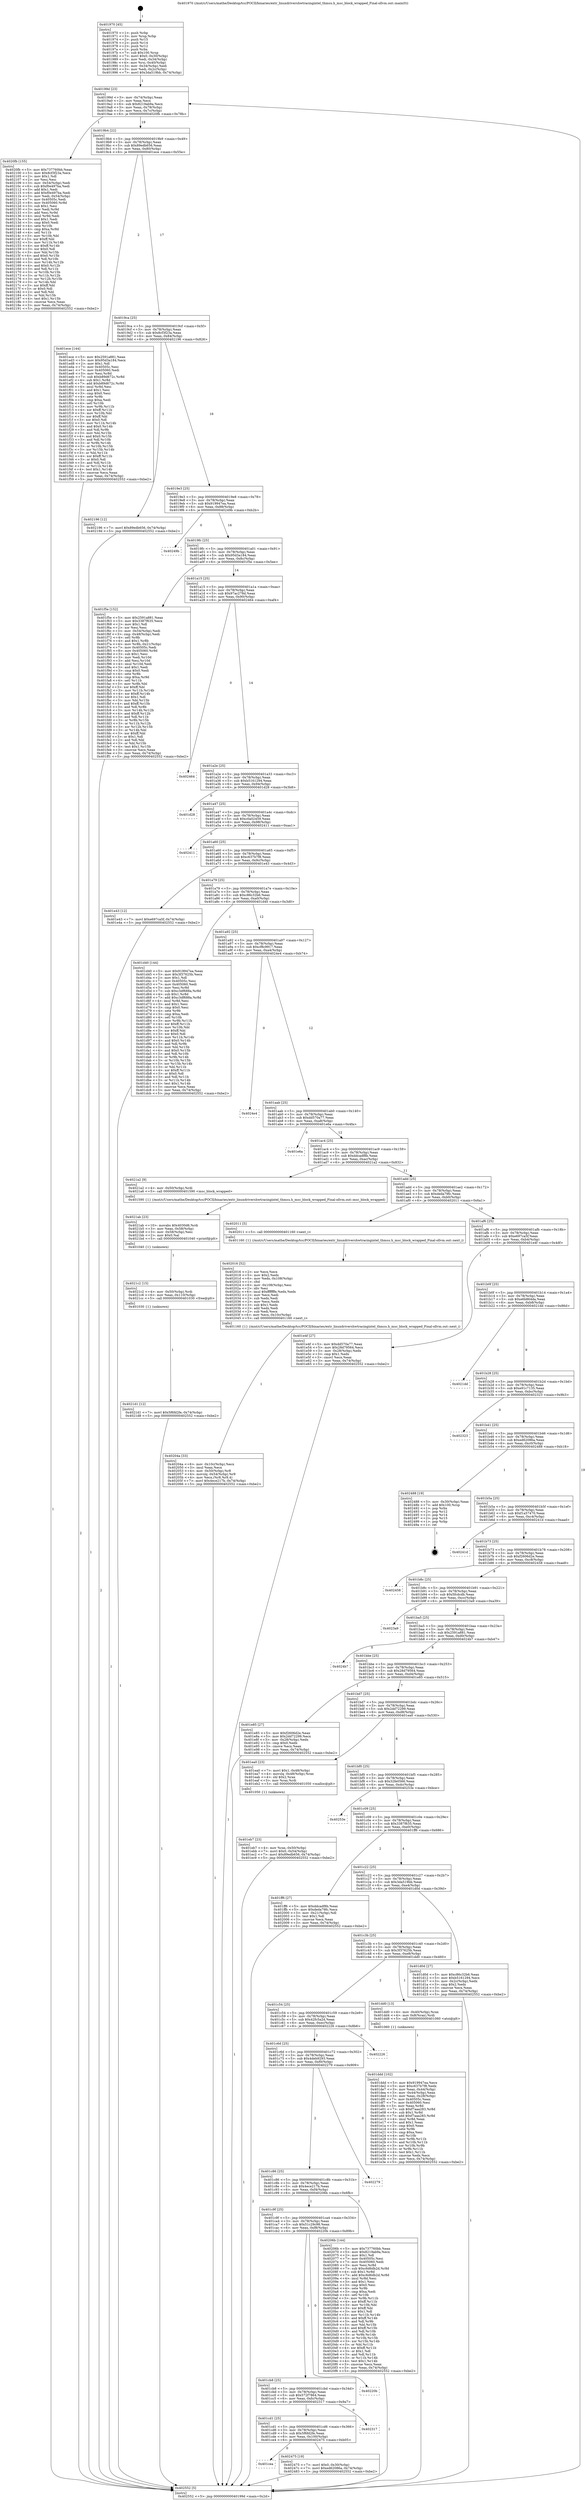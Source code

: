 digraph "0x401970" {
  label = "0x401970 (/mnt/c/Users/mathe/Desktop/tcc/POCII/binaries/extr_linuxdrivershwtracingintel_thmsu.h_msc_block_wrapped_Final-ollvm.out::main(0))"
  labelloc = "t"
  node[shape=record]

  Entry [label="",width=0.3,height=0.3,shape=circle,fillcolor=black,style=filled]
  "0x40199d" [label="{
     0x40199d [23]\l
     | [instrs]\l
     &nbsp;&nbsp;0x40199d \<+3\>: mov -0x74(%rbp),%eax\l
     &nbsp;&nbsp;0x4019a0 \<+2\>: mov %eax,%ecx\l
     &nbsp;&nbsp;0x4019a2 \<+6\>: sub $0x8219ab9a,%ecx\l
     &nbsp;&nbsp;0x4019a8 \<+3\>: mov %eax,-0x78(%rbp)\l
     &nbsp;&nbsp;0x4019ab \<+3\>: mov %ecx,-0x7c(%rbp)\l
     &nbsp;&nbsp;0x4019ae \<+6\>: je 00000000004020fb \<main+0x78b\>\l
  }"]
  "0x4020fb" [label="{
     0x4020fb [155]\l
     | [instrs]\l
     &nbsp;&nbsp;0x4020fb \<+5\>: mov $0x737760bb,%eax\l
     &nbsp;&nbsp;0x402100 \<+5\>: mov $0x8cf3f23a,%ecx\l
     &nbsp;&nbsp;0x402105 \<+2\>: mov $0x1,%dl\l
     &nbsp;&nbsp;0x402107 \<+2\>: xor %esi,%esi\l
     &nbsp;&nbsp;0x402109 \<+3\>: mov -0x54(%rbp),%edi\l
     &nbsp;&nbsp;0x40210c \<+6\>: sub $0xf0e497ba,%edi\l
     &nbsp;&nbsp;0x402112 \<+3\>: add $0x1,%edi\l
     &nbsp;&nbsp;0x402115 \<+6\>: add $0xf0e497ba,%edi\l
     &nbsp;&nbsp;0x40211b \<+3\>: mov %edi,-0x54(%rbp)\l
     &nbsp;&nbsp;0x40211e \<+7\>: mov 0x40505c,%edi\l
     &nbsp;&nbsp;0x402125 \<+8\>: mov 0x405060,%r8d\l
     &nbsp;&nbsp;0x40212d \<+3\>: sub $0x1,%esi\l
     &nbsp;&nbsp;0x402130 \<+3\>: mov %edi,%r9d\l
     &nbsp;&nbsp;0x402133 \<+3\>: add %esi,%r9d\l
     &nbsp;&nbsp;0x402136 \<+4\>: imul %r9d,%edi\l
     &nbsp;&nbsp;0x40213a \<+3\>: and $0x1,%edi\l
     &nbsp;&nbsp;0x40213d \<+3\>: cmp $0x0,%edi\l
     &nbsp;&nbsp;0x402140 \<+4\>: sete %r10b\l
     &nbsp;&nbsp;0x402144 \<+4\>: cmp $0xa,%r8d\l
     &nbsp;&nbsp;0x402148 \<+4\>: setl %r11b\l
     &nbsp;&nbsp;0x40214c \<+3\>: mov %r10b,%bl\l
     &nbsp;&nbsp;0x40214f \<+3\>: xor $0xff,%bl\l
     &nbsp;&nbsp;0x402152 \<+3\>: mov %r11b,%r14b\l
     &nbsp;&nbsp;0x402155 \<+4\>: xor $0xff,%r14b\l
     &nbsp;&nbsp;0x402159 \<+3\>: xor $0x0,%dl\l
     &nbsp;&nbsp;0x40215c \<+3\>: mov %bl,%r15b\l
     &nbsp;&nbsp;0x40215f \<+4\>: and $0x0,%r15b\l
     &nbsp;&nbsp;0x402163 \<+3\>: and %dl,%r10b\l
     &nbsp;&nbsp;0x402166 \<+3\>: mov %r14b,%r12b\l
     &nbsp;&nbsp;0x402169 \<+4\>: and $0x0,%r12b\l
     &nbsp;&nbsp;0x40216d \<+3\>: and %dl,%r11b\l
     &nbsp;&nbsp;0x402170 \<+3\>: or %r10b,%r15b\l
     &nbsp;&nbsp;0x402173 \<+3\>: or %r11b,%r12b\l
     &nbsp;&nbsp;0x402176 \<+3\>: xor %r12b,%r15b\l
     &nbsp;&nbsp;0x402179 \<+3\>: or %r14b,%bl\l
     &nbsp;&nbsp;0x40217c \<+3\>: xor $0xff,%bl\l
     &nbsp;&nbsp;0x40217f \<+3\>: or $0x0,%dl\l
     &nbsp;&nbsp;0x402182 \<+2\>: and %dl,%bl\l
     &nbsp;&nbsp;0x402184 \<+3\>: or %bl,%r15b\l
     &nbsp;&nbsp;0x402187 \<+4\>: test $0x1,%r15b\l
     &nbsp;&nbsp;0x40218b \<+3\>: cmovne %ecx,%eax\l
     &nbsp;&nbsp;0x40218e \<+3\>: mov %eax,-0x74(%rbp)\l
     &nbsp;&nbsp;0x402191 \<+5\>: jmp 0000000000402552 \<main+0xbe2\>\l
  }"]
  "0x4019b4" [label="{
     0x4019b4 [22]\l
     | [instrs]\l
     &nbsp;&nbsp;0x4019b4 \<+5\>: jmp 00000000004019b9 \<main+0x49\>\l
     &nbsp;&nbsp;0x4019b9 \<+3\>: mov -0x78(%rbp),%eax\l
     &nbsp;&nbsp;0x4019bc \<+5\>: sub $0x89edb656,%eax\l
     &nbsp;&nbsp;0x4019c1 \<+3\>: mov %eax,-0x80(%rbp)\l
     &nbsp;&nbsp;0x4019c4 \<+6\>: je 0000000000401ece \<main+0x55e\>\l
  }"]
  Exit [label="",width=0.3,height=0.3,shape=circle,fillcolor=black,style=filled,peripheries=2]
  "0x401ece" [label="{
     0x401ece [144]\l
     | [instrs]\l
     &nbsp;&nbsp;0x401ece \<+5\>: mov $0x2591a881,%eax\l
     &nbsp;&nbsp;0x401ed3 \<+5\>: mov $0x95d3a184,%ecx\l
     &nbsp;&nbsp;0x401ed8 \<+2\>: mov $0x1,%dl\l
     &nbsp;&nbsp;0x401eda \<+7\>: mov 0x40505c,%esi\l
     &nbsp;&nbsp;0x401ee1 \<+7\>: mov 0x405060,%edi\l
     &nbsp;&nbsp;0x401ee8 \<+3\>: mov %esi,%r8d\l
     &nbsp;&nbsp;0x401eeb \<+7\>: sub $0xb89d672c,%r8d\l
     &nbsp;&nbsp;0x401ef2 \<+4\>: sub $0x1,%r8d\l
     &nbsp;&nbsp;0x401ef6 \<+7\>: add $0xb89d672c,%r8d\l
     &nbsp;&nbsp;0x401efd \<+4\>: imul %r8d,%esi\l
     &nbsp;&nbsp;0x401f01 \<+3\>: and $0x1,%esi\l
     &nbsp;&nbsp;0x401f04 \<+3\>: cmp $0x0,%esi\l
     &nbsp;&nbsp;0x401f07 \<+4\>: sete %r9b\l
     &nbsp;&nbsp;0x401f0b \<+3\>: cmp $0xa,%edi\l
     &nbsp;&nbsp;0x401f0e \<+4\>: setl %r10b\l
     &nbsp;&nbsp;0x401f12 \<+3\>: mov %r9b,%r11b\l
     &nbsp;&nbsp;0x401f15 \<+4\>: xor $0xff,%r11b\l
     &nbsp;&nbsp;0x401f19 \<+3\>: mov %r10b,%bl\l
     &nbsp;&nbsp;0x401f1c \<+3\>: xor $0xff,%bl\l
     &nbsp;&nbsp;0x401f1f \<+3\>: xor $0x0,%dl\l
     &nbsp;&nbsp;0x401f22 \<+3\>: mov %r11b,%r14b\l
     &nbsp;&nbsp;0x401f25 \<+4\>: and $0x0,%r14b\l
     &nbsp;&nbsp;0x401f29 \<+3\>: and %dl,%r9b\l
     &nbsp;&nbsp;0x401f2c \<+3\>: mov %bl,%r15b\l
     &nbsp;&nbsp;0x401f2f \<+4\>: and $0x0,%r15b\l
     &nbsp;&nbsp;0x401f33 \<+3\>: and %dl,%r10b\l
     &nbsp;&nbsp;0x401f36 \<+3\>: or %r9b,%r14b\l
     &nbsp;&nbsp;0x401f39 \<+3\>: or %r10b,%r15b\l
     &nbsp;&nbsp;0x401f3c \<+3\>: xor %r15b,%r14b\l
     &nbsp;&nbsp;0x401f3f \<+3\>: or %bl,%r11b\l
     &nbsp;&nbsp;0x401f42 \<+4\>: xor $0xff,%r11b\l
     &nbsp;&nbsp;0x401f46 \<+3\>: or $0x0,%dl\l
     &nbsp;&nbsp;0x401f49 \<+3\>: and %dl,%r11b\l
     &nbsp;&nbsp;0x401f4c \<+3\>: or %r11b,%r14b\l
     &nbsp;&nbsp;0x401f4f \<+4\>: test $0x1,%r14b\l
     &nbsp;&nbsp;0x401f53 \<+3\>: cmovne %ecx,%eax\l
     &nbsp;&nbsp;0x401f56 \<+3\>: mov %eax,-0x74(%rbp)\l
     &nbsp;&nbsp;0x401f59 \<+5\>: jmp 0000000000402552 \<main+0xbe2\>\l
  }"]
  "0x4019ca" [label="{
     0x4019ca [25]\l
     | [instrs]\l
     &nbsp;&nbsp;0x4019ca \<+5\>: jmp 00000000004019cf \<main+0x5f\>\l
     &nbsp;&nbsp;0x4019cf \<+3\>: mov -0x78(%rbp),%eax\l
     &nbsp;&nbsp;0x4019d2 \<+5\>: sub $0x8cf3f23a,%eax\l
     &nbsp;&nbsp;0x4019d7 \<+6\>: mov %eax,-0x84(%rbp)\l
     &nbsp;&nbsp;0x4019dd \<+6\>: je 0000000000402196 \<main+0x826\>\l
  }"]
  "0x401cea" [label="{
     0x401cea\l
  }", style=dashed]
  "0x402196" [label="{
     0x402196 [12]\l
     | [instrs]\l
     &nbsp;&nbsp;0x402196 \<+7\>: movl $0x89edb656,-0x74(%rbp)\l
     &nbsp;&nbsp;0x40219d \<+5\>: jmp 0000000000402552 \<main+0xbe2\>\l
  }"]
  "0x4019e3" [label="{
     0x4019e3 [25]\l
     | [instrs]\l
     &nbsp;&nbsp;0x4019e3 \<+5\>: jmp 00000000004019e8 \<main+0x78\>\l
     &nbsp;&nbsp;0x4019e8 \<+3\>: mov -0x78(%rbp),%eax\l
     &nbsp;&nbsp;0x4019eb \<+5\>: sub $0x919947ea,%eax\l
     &nbsp;&nbsp;0x4019f0 \<+6\>: mov %eax,-0x88(%rbp)\l
     &nbsp;&nbsp;0x4019f6 \<+6\>: je 000000000040249b \<main+0xb2b\>\l
  }"]
  "0x402475" [label="{
     0x402475 [19]\l
     | [instrs]\l
     &nbsp;&nbsp;0x402475 \<+7\>: movl $0x0,-0x30(%rbp)\l
     &nbsp;&nbsp;0x40247c \<+7\>: movl $0xed62086a,-0x74(%rbp)\l
     &nbsp;&nbsp;0x402483 \<+5\>: jmp 0000000000402552 \<main+0xbe2\>\l
  }"]
  "0x40249b" [label="{
     0x40249b\l
  }", style=dashed]
  "0x4019fc" [label="{
     0x4019fc [25]\l
     | [instrs]\l
     &nbsp;&nbsp;0x4019fc \<+5\>: jmp 0000000000401a01 \<main+0x91\>\l
     &nbsp;&nbsp;0x401a01 \<+3\>: mov -0x78(%rbp),%eax\l
     &nbsp;&nbsp;0x401a04 \<+5\>: sub $0x95d3a184,%eax\l
     &nbsp;&nbsp;0x401a09 \<+6\>: mov %eax,-0x8c(%rbp)\l
     &nbsp;&nbsp;0x401a0f \<+6\>: je 0000000000401f5e \<main+0x5ee\>\l
  }"]
  "0x401cd1" [label="{
     0x401cd1 [25]\l
     | [instrs]\l
     &nbsp;&nbsp;0x401cd1 \<+5\>: jmp 0000000000401cd6 \<main+0x366\>\l
     &nbsp;&nbsp;0x401cd6 \<+3\>: mov -0x78(%rbp),%eax\l
     &nbsp;&nbsp;0x401cd9 \<+5\>: sub $0x5f6fd2fe,%eax\l
     &nbsp;&nbsp;0x401cde \<+6\>: mov %eax,-0x100(%rbp)\l
     &nbsp;&nbsp;0x401ce4 \<+6\>: je 0000000000402475 \<main+0xb05\>\l
  }"]
  "0x401f5e" [label="{
     0x401f5e [152]\l
     | [instrs]\l
     &nbsp;&nbsp;0x401f5e \<+5\>: mov $0x2591a881,%eax\l
     &nbsp;&nbsp;0x401f63 \<+5\>: mov $0x3387f635,%ecx\l
     &nbsp;&nbsp;0x401f68 \<+2\>: mov $0x1,%dl\l
     &nbsp;&nbsp;0x401f6a \<+2\>: xor %esi,%esi\l
     &nbsp;&nbsp;0x401f6c \<+3\>: mov -0x54(%rbp),%edi\l
     &nbsp;&nbsp;0x401f6f \<+3\>: cmp -0x48(%rbp),%edi\l
     &nbsp;&nbsp;0x401f72 \<+4\>: setl %r8b\l
     &nbsp;&nbsp;0x401f76 \<+4\>: and $0x1,%r8b\l
     &nbsp;&nbsp;0x401f7a \<+4\>: mov %r8b,-0x21(%rbp)\l
     &nbsp;&nbsp;0x401f7e \<+7\>: mov 0x40505c,%edi\l
     &nbsp;&nbsp;0x401f85 \<+8\>: mov 0x405060,%r9d\l
     &nbsp;&nbsp;0x401f8d \<+3\>: sub $0x1,%esi\l
     &nbsp;&nbsp;0x401f90 \<+3\>: mov %edi,%r10d\l
     &nbsp;&nbsp;0x401f93 \<+3\>: add %esi,%r10d\l
     &nbsp;&nbsp;0x401f96 \<+4\>: imul %r10d,%edi\l
     &nbsp;&nbsp;0x401f9a \<+3\>: and $0x1,%edi\l
     &nbsp;&nbsp;0x401f9d \<+3\>: cmp $0x0,%edi\l
     &nbsp;&nbsp;0x401fa0 \<+4\>: sete %r8b\l
     &nbsp;&nbsp;0x401fa4 \<+4\>: cmp $0xa,%r9d\l
     &nbsp;&nbsp;0x401fa8 \<+4\>: setl %r11b\l
     &nbsp;&nbsp;0x401fac \<+3\>: mov %r8b,%bl\l
     &nbsp;&nbsp;0x401faf \<+3\>: xor $0xff,%bl\l
     &nbsp;&nbsp;0x401fb2 \<+3\>: mov %r11b,%r14b\l
     &nbsp;&nbsp;0x401fb5 \<+4\>: xor $0xff,%r14b\l
     &nbsp;&nbsp;0x401fb9 \<+3\>: xor $0x1,%dl\l
     &nbsp;&nbsp;0x401fbc \<+3\>: mov %bl,%r15b\l
     &nbsp;&nbsp;0x401fbf \<+4\>: and $0xff,%r15b\l
     &nbsp;&nbsp;0x401fc3 \<+3\>: and %dl,%r8b\l
     &nbsp;&nbsp;0x401fc6 \<+3\>: mov %r14b,%r12b\l
     &nbsp;&nbsp;0x401fc9 \<+4\>: and $0xff,%r12b\l
     &nbsp;&nbsp;0x401fcd \<+3\>: and %dl,%r11b\l
     &nbsp;&nbsp;0x401fd0 \<+3\>: or %r8b,%r15b\l
     &nbsp;&nbsp;0x401fd3 \<+3\>: or %r11b,%r12b\l
     &nbsp;&nbsp;0x401fd6 \<+3\>: xor %r12b,%r15b\l
     &nbsp;&nbsp;0x401fd9 \<+3\>: or %r14b,%bl\l
     &nbsp;&nbsp;0x401fdc \<+3\>: xor $0xff,%bl\l
     &nbsp;&nbsp;0x401fdf \<+3\>: or $0x1,%dl\l
     &nbsp;&nbsp;0x401fe2 \<+2\>: and %dl,%bl\l
     &nbsp;&nbsp;0x401fe4 \<+3\>: or %bl,%r15b\l
     &nbsp;&nbsp;0x401fe7 \<+4\>: test $0x1,%r15b\l
     &nbsp;&nbsp;0x401feb \<+3\>: cmovne %ecx,%eax\l
     &nbsp;&nbsp;0x401fee \<+3\>: mov %eax,-0x74(%rbp)\l
     &nbsp;&nbsp;0x401ff1 \<+5\>: jmp 0000000000402552 \<main+0xbe2\>\l
  }"]
  "0x401a15" [label="{
     0x401a15 [25]\l
     | [instrs]\l
     &nbsp;&nbsp;0x401a15 \<+5\>: jmp 0000000000401a1a \<main+0xaa\>\l
     &nbsp;&nbsp;0x401a1a \<+3\>: mov -0x78(%rbp),%eax\l
     &nbsp;&nbsp;0x401a1d \<+5\>: sub $0x97ac278d,%eax\l
     &nbsp;&nbsp;0x401a22 \<+6\>: mov %eax,-0x90(%rbp)\l
     &nbsp;&nbsp;0x401a28 \<+6\>: je 0000000000402464 \<main+0xaf4\>\l
  }"]
  "0x402317" [label="{
     0x402317\l
  }", style=dashed]
  "0x402464" [label="{
     0x402464\l
  }", style=dashed]
  "0x401a2e" [label="{
     0x401a2e [25]\l
     | [instrs]\l
     &nbsp;&nbsp;0x401a2e \<+5\>: jmp 0000000000401a33 \<main+0xc3\>\l
     &nbsp;&nbsp;0x401a33 \<+3\>: mov -0x78(%rbp),%eax\l
     &nbsp;&nbsp;0x401a36 \<+5\>: sub $0xb5161294,%eax\l
     &nbsp;&nbsp;0x401a3b \<+6\>: mov %eax,-0x94(%rbp)\l
     &nbsp;&nbsp;0x401a41 \<+6\>: je 0000000000401d28 \<main+0x3b8\>\l
  }"]
  "0x401cb8" [label="{
     0x401cb8 [25]\l
     | [instrs]\l
     &nbsp;&nbsp;0x401cb8 \<+5\>: jmp 0000000000401cbd \<main+0x34d\>\l
     &nbsp;&nbsp;0x401cbd \<+3\>: mov -0x78(%rbp),%eax\l
     &nbsp;&nbsp;0x401cc0 \<+5\>: sub $0x572f7864,%eax\l
     &nbsp;&nbsp;0x401cc5 \<+6\>: mov %eax,-0xfc(%rbp)\l
     &nbsp;&nbsp;0x401ccb \<+6\>: je 0000000000402317 \<main+0x9a7\>\l
  }"]
  "0x401d28" [label="{
     0x401d28\l
  }", style=dashed]
  "0x401a47" [label="{
     0x401a47 [25]\l
     | [instrs]\l
     &nbsp;&nbsp;0x401a47 \<+5\>: jmp 0000000000401a4c \<main+0xdc\>\l
     &nbsp;&nbsp;0x401a4c \<+3\>: mov -0x78(%rbp),%eax\l
     &nbsp;&nbsp;0x401a4f \<+5\>: sub $0xc0a02459,%eax\l
     &nbsp;&nbsp;0x401a54 \<+6\>: mov %eax,-0x98(%rbp)\l
     &nbsp;&nbsp;0x401a5a \<+6\>: je 0000000000402411 \<main+0xaa1\>\l
  }"]
  "0x40220b" [label="{
     0x40220b\l
  }", style=dashed]
  "0x402411" [label="{
     0x402411\l
  }", style=dashed]
  "0x401a60" [label="{
     0x401a60 [25]\l
     | [instrs]\l
     &nbsp;&nbsp;0x401a60 \<+5\>: jmp 0000000000401a65 \<main+0xf5\>\l
     &nbsp;&nbsp;0x401a65 \<+3\>: mov -0x78(%rbp),%eax\l
     &nbsp;&nbsp;0x401a68 \<+5\>: sub $0xc637b7f8,%eax\l
     &nbsp;&nbsp;0x401a6d \<+6\>: mov %eax,-0x9c(%rbp)\l
     &nbsp;&nbsp;0x401a73 \<+6\>: je 0000000000401e43 \<main+0x4d3\>\l
  }"]
  "0x4021d1" [label="{
     0x4021d1 [12]\l
     | [instrs]\l
     &nbsp;&nbsp;0x4021d1 \<+7\>: movl $0x5f6fd2fe,-0x74(%rbp)\l
     &nbsp;&nbsp;0x4021d8 \<+5\>: jmp 0000000000402552 \<main+0xbe2\>\l
  }"]
  "0x401e43" [label="{
     0x401e43 [12]\l
     | [instrs]\l
     &nbsp;&nbsp;0x401e43 \<+7\>: movl $0xe697ca5f,-0x74(%rbp)\l
     &nbsp;&nbsp;0x401e4a \<+5\>: jmp 0000000000402552 \<main+0xbe2\>\l
  }"]
  "0x401a79" [label="{
     0x401a79 [25]\l
     | [instrs]\l
     &nbsp;&nbsp;0x401a79 \<+5\>: jmp 0000000000401a7e \<main+0x10e\>\l
     &nbsp;&nbsp;0x401a7e \<+3\>: mov -0x78(%rbp),%eax\l
     &nbsp;&nbsp;0x401a81 \<+5\>: sub $0xc86c32b6,%eax\l
     &nbsp;&nbsp;0x401a86 \<+6\>: mov %eax,-0xa0(%rbp)\l
     &nbsp;&nbsp;0x401a8c \<+6\>: je 0000000000401d40 \<main+0x3d0\>\l
  }"]
  "0x4021c2" [label="{
     0x4021c2 [15]\l
     | [instrs]\l
     &nbsp;&nbsp;0x4021c2 \<+4\>: mov -0x50(%rbp),%rdi\l
     &nbsp;&nbsp;0x4021c6 \<+6\>: mov %eax,-0x110(%rbp)\l
     &nbsp;&nbsp;0x4021cc \<+5\>: call 0000000000401030 \<free@plt\>\l
     | [calls]\l
     &nbsp;&nbsp;0x401030 \{1\} (unknown)\l
  }"]
  "0x401d40" [label="{
     0x401d40 [144]\l
     | [instrs]\l
     &nbsp;&nbsp;0x401d40 \<+5\>: mov $0x919947ea,%eax\l
     &nbsp;&nbsp;0x401d45 \<+5\>: mov $0x3f37625b,%ecx\l
     &nbsp;&nbsp;0x401d4a \<+2\>: mov $0x1,%dl\l
     &nbsp;&nbsp;0x401d4c \<+7\>: mov 0x40505c,%esi\l
     &nbsp;&nbsp;0x401d53 \<+7\>: mov 0x405060,%edi\l
     &nbsp;&nbsp;0x401d5a \<+3\>: mov %esi,%r8d\l
     &nbsp;&nbsp;0x401d5d \<+7\>: sub $0xc3df688a,%r8d\l
     &nbsp;&nbsp;0x401d64 \<+4\>: sub $0x1,%r8d\l
     &nbsp;&nbsp;0x401d68 \<+7\>: add $0xc3df688a,%r8d\l
     &nbsp;&nbsp;0x401d6f \<+4\>: imul %r8d,%esi\l
     &nbsp;&nbsp;0x401d73 \<+3\>: and $0x1,%esi\l
     &nbsp;&nbsp;0x401d76 \<+3\>: cmp $0x0,%esi\l
     &nbsp;&nbsp;0x401d79 \<+4\>: sete %r9b\l
     &nbsp;&nbsp;0x401d7d \<+3\>: cmp $0xa,%edi\l
     &nbsp;&nbsp;0x401d80 \<+4\>: setl %r10b\l
     &nbsp;&nbsp;0x401d84 \<+3\>: mov %r9b,%r11b\l
     &nbsp;&nbsp;0x401d87 \<+4\>: xor $0xff,%r11b\l
     &nbsp;&nbsp;0x401d8b \<+3\>: mov %r10b,%bl\l
     &nbsp;&nbsp;0x401d8e \<+3\>: xor $0xff,%bl\l
     &nbsp;&nbsp;0x401d91 \<+3\>: xor $0x0,%dl\l
     &nbsp;&nbsp;0x401d94 \<+3\>: mov %r11b,%r14b\l
     &nbsp;&nbsp;0x401d97 \<+4\>: and $0x0,%r14b\l
     &nbsp;&nbsp;0x401d9b \<+3\>: and %dl,%r9b\l
     &nbsp;&nbsp;0x401d9e \<+3\>: mov %bl,%r15b\l
     &nbsp;&nbsp;0x401da1 \<+4\>: and $0x0,%r15b\l
     &nbsp;&nbsp;0x401da5 \<+3\>: and %dl,%r10b\l
     &nbsp;&nbsp;0x401da8 \<+3\>: or %r9b,%r14b\l
     &nbsp;&nbsp;0x401dab \<+3\>: or %r10b,%r15b\l
     &nbsp;&nbsp;0x401dae \<+3\>: xor %r15b,%r14b\l
     &nbsp;&nbsp;0x401db1 \<+3\>: or %bl,%r11b\l
     &nbsp;&nbsp;0x401db4 \<+4\>: xor $0xff,%r11b\l
     &nbsp;&nbsp;0x401db8 \<+3\>: or $0x0,%dl\l
     &nbsp;&nbsp;0x401dbb \<+3\>: and %dl,%r11b\l
     &nbsp;&nbsp;0x401dbe \<+3\>: or %r11b,%r14b\l
     &nbsp;&nbsp;0x401dc1 \<+4\>: test $0x1,%r14b\l
     &nbsp;&nbsp;0x401dc5 \<+3\>: cmovne %ecx,%eax\l
     &nbsp;&nbsp;0x401dc8 \<+3\>: mov %eax,-0x74(%rbp)\l
     &nbsp;&nbsp;0x401dcb \<+5\>: jmp 0000000000402552 \<main+0xbe2\>\l
  }"]
  "0x401a92" [label="{
     0x401a92 [25]\l
     | [instrs]\l
     &nbsp;&nbsp;0x401a92 \<+5\>: jmp 0000000000401a97 \<main+0x127\>\l
     &nbsp;&nbsp;0x401a97 \<+3\>: mov -0x78(%rbp),%eax\l
     &nbsp;&nbsp;0x401a9a \<+5\>: sub $0xcf8c9917,%eax\l
     &nbsp;&nbsp;0x401a9f \<+6\>: mov %eax,-0xa4(%rbp)\l
     &nbsp;&nbsp;0x401aa5 \<+6\>: je 00000000004024e4 \<main+0xb74\>\l
  }"]
  "0x4021ab" [label="{
     0x4021ab [23]\l
     | [instrs]\l
     &nbsp;&nbsp;0x4021ab \<+10\>: movabs $0x4030d6,%rdi\l
     &nbsp;&nbsp;0x4021b5 \<+3\>: mov %eax,-0x58(%rbp)\l
     &nbsp;&nbsp;0x4021b8 \<+3\>: mov -0x58(%rbp),%esi\l
     &nbsp;&nbsp;0x4021bb \<+2\>: mov $0x0,%al\l
     &nbsp;&nbsp;0x4021bd \<+5\>: call 0000000000401040 \<printf@plt\>\l
     | [calls]\l
     &nbsp;&nbsp;0x401040 \{1\} (unknown)\l
  }"]
  "0x4024e4" [label="{
     0x4024e4\l
  }", style=dashed]
  "0x401aab" [label="{
     0x401aab [25]\l
     | [instrs]\l
     &nbsp;&nbsp;0x401aab \<+5\>: jmp 0000000000401ab0 \<main+0x140\>\l
     &nbsp;&nbsp;0x401ab0 \<+3\>: mov -0x78(%rbp),%eax\l
     &nbsp;&nbsp;0x401ab3 \<+5\>: sub $0xdd570a77,%eax\l
     &nbsp;&nbsp;0x401ab8 \<+6\>: mov %eax,-0xa8(%rbp)\l
     &nbsp;&nbsp;0x401abe \<+6\>: je 0000000000401e6a \<main+0x4fa\>\l
  }"]
  "0x401c9f" [label="{
     0x401c9f [25]\l
     | [instrs]\l
     &nbsp;&nbsp;0x401c9f \<+5\>: jmp 0000000000401ca4 \<main+0x334\>\l
     &nbsp;&nbsp;0x401ca4 \<+3\>: mov -0x78(%rbp),%eax\l
     &nbsp;&nbsp;0x401ca7 \<+5\>: sub $0x51c29c98,%eax\l
     &nbsp;&nbsp;0x401cac \<+6\>: mov %eax,-0xf8(%rbp)\l
     &nbsp;&nbsp;0x401cb2 \<+6\>: je 000000000040220b \<main+0x89b\>\l
  }"]
  "0x401e6a" [label="{
     0x401e6a\l
  }", style=dashed]
  "0x401ac4" [label="{
     0x401ac4 [25]\l
     | [instrs]\l
     &nbsp;&nbsp;0x401ac4 \<+5\>: jmp 0000000000401ac9 \<main+0x159\>\l
     &nbsp;&nbsp;0x401ac9 \<+3\>: mov -0x78(%rbp),%eax\l
     &nbsp;&nbsp;0x401acc \<+5\>: sub $0xddcadf8b,%eax\l
     &nbsp;&nbsp;0x401ad1 \<+6\>: mov %eax,-0xac(%rbp)\l
     &nbsp;&nbsp;0x401ad7 \<+6\>: je 00000000004021a2 \<main+0x832\>\l
  }"]
  "0x40206b" [label="{
     0x40206b [144]\l
     | [instrs]\l
     &nbsp;&nbsp;0x40206b \<+5\>: mov $0x737760bb,%eax\l
     &nbsp;&nbsp;0x402070 \<+5\>: mov $0x8219ab9a,%ecx\l
     &nbsp;&nbsp;0x402075 \<+2\>: mov $0x1,%dl\l
     &nbsp;&nbsp;0x402077 \<+7\>: mov 0x40505c,%esi\l
     &nbsp;&nbsp;0x40207e \<+7\>: mov 0x405060,%edi\l
     &nbsp;&nbsp;0x402085 \<+3\>: mov %esi,%r8d\l
     &nbsp;&nbsp;0x402088 \<+7\>: sub $0xc6d6db2d,%r8d\l
     &nbsp;&nbsp;0x40208f \<+4\>: sub $0x1,%r8d\l
     &nbsp;&nbsp;0x402093 \<+7\>: add $0xc6d6db2d,%r8d\l
     &nbsp;&nbsp;0x40209a \<+4\>: imul %r8d,%esi\l
     &nbsp;&nbsp;0x40209e \<+3\>: and $0x1,%esi\l
     &nbsp;&nbsp;0x4020a1 \<+3\>: cmp $0x0,%esi\l
     &nbsp;&nbsp;0x4020a4 \<+4\>: sete %r9b\l
     &nbsp;&nbsp;0x4020a8 \<+3\>: cmp $0xa,%edi\l
     &nbsp;&nbsp;0x4020ab \<+4\>: setl %r10b\l
     &nbsp;&nbsp;0x4020af \<+3\>: mov %r9b,%r11b\l
     &nbsp;&nbsp;0x4020b2 \<+4\>: xor $0xff,%r11b\l
     &nbsp;&nbsp;0x4020b6 \<+3\>: mov %r10b,%bl\l
     &nbsp;&nbsp;0x4020b9 \<+3\>: xor $0xff,%bl\l
     &nbsp;&nbsp;0x4020bc \<+3\>: xor $0x1,%dl\l
     &nbsp;&nbsp;0x4020bf \<+3\>: mov %r11b,%r14b\l
     &nbsp;&nbsp;0x4020c2 \<+4\>: and $0xff,%r14b\l
     &nbsp;&nbsp;0x4020c6 \<+3\>: and %dl,%r9b\l
     &nbsp;&nbsp;0x4020c9 \<+3\>: mov %bl,%r15b\l
     &nbsp;&nbsp;0x4020cc \<+4\>: and $0xff,%r15b\l
     &nbsp;&nbsp;0x4020d0 \<+3\>: and %dl,%r10b\l
     &nbsp;&nbsp;0x4020d3 \<+3\>: or %r9b,%r14b\l
     &nbsp;&nbsp;0x4020d6 \<+3\>: or %r10b,%r15b\l
     &nbsp;&nbsp;0x4020d9 \<+3\>: xor %r15b,%r14b\l
     &nbsp;&nbsp;0x4020dc \<+3\>: or %bl,%r11b\l
     &nbsp;&nbsp;0x4020df \<+4\>: xor $0xff,%r11b\l
     &nbsp;&nbsp;0x4020e3 \<+3\>: or $0x1,%dl\l
     &nbsp;&nbsp;0x4020e6 \<+3\>: and %dl,%r11b\l
     &nbsp;&nbsp;0x4020e9 \<+3\>: or %r11b,%r14b\l
     &nbsp;&nbsp;0x4020ec \<+4\>: test $0x1,%r14b\l
     &nbsp;&nbsp;0x4020f0 \<+3\>: cmovne %ecx,%eax\l
     &nbsp;&nbsp;0x4020f3 \<+3\>: mov %eax,-0x74(%rbp)\l
     &nbsp;&nbsp;0x4020f6 \<+5\>: jmp 0000000000402552 \<main+0xbe2\>\l
  }"]
  "0x4021a2" [label="{
     0x4021a2 [9]\l
     | [instrs]\l
     &nbsp;&nbsp;0x4021a2 \<+4\>: mov -0x50(%rbp),%rdi\l
     &nbsp;&nbsp;0x4021a6 \<+5\>: call 0000000000401590 \<msc_block_wrapped\>\l
     | [calls]\l
     &nbsp;&nbsp;0x401590 \{1\} (/mnt/c/Users/mathe/Desktop/tcc/POCII/binaries/extr_linuxdrivershwtracingintel_thmsu.h_msc_block_wrapped_Final-ollvm.out::msc_block_wrapped)\l
  }"]
  "0x401add" [label="{
     0x401add [25]\l
     | [instrs]\l
     &nbsp;&nbsp;0x401add \<+5\>: jmp 0000000000401ae2 \<main+0x172\>\l
     &nbsp;&nbsp;0x401ae2 \<+3\>: mov -0x78(%rbp),%eax\l
     &nbsp;&nbsp;0x401ae5 \<+5\>: sub $0xdeda79fc,%eax\l
     &nbsp;&nbsp;0x401aea \<+6\>: mov %eax,-0xb0(%rbp)\l
     &nbsp;&nbsp;0x401af0 \<+6\>: je 0000000000402011 \<main+0x6a1\>\l
  }"]
  "0x401c86" [label="{
     0x401c86 [25]\l
     | [instrs]\l
     &nbsp;&nbsp;0x401c86 \<+5\>: jmp 0000000000401c8b \<main+0x31b\>\l
     &nbsp;&nbsp;0x401c8b \<+3\>: mov -0x78(%rbp),%eax\l
     &nbsp;&nbsp;0x401c8e \<+5\>: sub $0x4ece217b,%eax\l
     &nbsp;&nbsp;0x401c93 \<+6\>: mov %eax,-0xf4(%rbp)\l
     &nbsp;&nbsp;0x401c99 \<+6\>: je 000000000040206b \<main+0x6fb\>\l
  }"]
  "0x402011" [label="{
     0x402011 [5]\l
     | [instrs]\l
     &nbsp;&nbsp;0x402011 \<+5\>: call 0000000000401160 \<next_i\>\l
     | [calls]\l
     &nbsp;&nbsp;0x401160 \{1\} (/mnt/c/Users/mathe/Desktop/tcc/POCII/binaries/extr_linuxdrivershwtracingintel_thmsu.h_msc_block_wrapped_Final-ollvm.out::next_i)\l
  }"]
  "0x401af6" [label="{
     0x401af6 [25]\l
     | [instrs]\l
     &nbsp;&nbsp;0x401af6 \<+5\>: jmp 0000000000401afb \<main+0x18b\>\l
     &nbsp;&nbsp;0x401afb \<+3\>: mov -0x78(%rbp),%eax\l
     &nbsp;&nbsp;0x401afe \<+5\>: sub $0xe697ca5f,%eax\l
     &nbsp;&nbsp;0x401b03 \<+6\>: mov %eax,-0xb4(%rbp)\l
     &nbsp;&nbsp;0x401b09 \<+6\>: je 0000000000401e4f \<main+0x4df\>\l
  }"]
  "0x402279" [label="{
     0x402279\l
  }", style=dashed]
  "0x401e4f" [label="{
     0x401e4f [27]\l
     | [instrs]\l
     &nbsp;&nbsp;0x401e4f \<+5\>: mov $0xdd570a77,%eax\l
     &nbsp;&nbsp;0x401e54 \<+5\>: mov $0x28d79564,%ecx\l
     &nbsp;&nbsp;0x401e59 \<+3\>: mov -0x28(%rbp),%edx\l
     &nbsp;&nbsp;0x401e5c \<+3\>: cmp $0x1,%edx\l
     &nbsp;&nbsp;0x401e5f \<+3\>: cmovl %ecx,%eax\l
     &nbsp;&nbsp;0x401e62 \<+3\>: mov %eax,-0x74(%rbp)\l
     &nbsp;&nbsp;0x401e65 \<+5\>: jmp 0000000000402552 \<main+0xbe2\>\l
  }"]
  "0x401b0f" [label="{
     0x401b0f [25]\l
     | [instrs]\l
     &nbsp;&nbsp;0x401b0f \<+5\>: jmp 0000000000401b14 \<main+0x1a4\>\l
     &nbsp;&nbsp;0x401b14 \<+3\>: mov -0x78(%rbp),%eax\l
     &nbsp;&nbsp;0x401b17 \<+5\>: sub $0xe6b864da,%eax\l
     &nbsp;&nbsp;0x401b1c \<+6\>: mov %eax,-0xb8(%rbp)\l
     &nbsp;&nbsp;0x401b22 \<+6\>: je 00000000004021dd \<main+0x86d\>\l
  }"]
  "0x401c6d" [label="{
     0x401c6d [25]\l
     | [instrs]\l
     &nbsp;&nbsp;0x401c6d \<+5\>: jmp 0000000000401c72 \<main+0x302\>\l
     &nbsp;&nbsp;0x401c72 \<+3\>: mov -0x78(%rbp),%eax\l
     &nbsp;&nbsp;0x401c75 \<+5\>: sub $0x4deb9293,%eax\l
     &nbsp;&nbsp;0x401c7a \<+6\>: mov %eax,-0xf0(%rbp)\l
     &nbsp;&nbsp;0x401c80 \<+6\>: je 0000000000402279 \<main+0x909\>\l
  }"]
  "0x4021dd" [label="{
     0x4021dd\l
  }", style=dashed]
  "0x401b28" [label="{
     0x401b28 [25]\l
     | [instrs]\l
     &nbsp;&nbsp;0x401b28 \<+5\>: jmp 0000000000401b2d \<main+0x1bd\>\l
     &nbsp;&nbsp;0x401b2d \<+3\>: mov -0x78(%rbp),%eax\l
     &nbsp;&nbsp;0x401b30 \<+5\>: sub $0xe91c7135,%eax\l
     &nbsp;&nbsp;0x401b35 \<+6\>: mov %eax,-0xbc(%rbp)\l
     &nbsp;&nbsp;0x401b3b \<+6\>: je 0000000000402323 \<main+0x9b3\>\l
  }"]
  "0x402226" [label="{
     0x402226\l
  }", style=dashed]
  "0x402323" [label="{
     0x402323\l
  }", style=dashed]
  "0x401b41" [label="{
     0x401b41 [25]\l
     | [instrs]\l
     &nbsp;&nbsp;0x401b41 \<+5\>: jmp 0000000000401b46 \<main+0x1d6\>\l
     &nbsp;&nbsp;0x401b46 \<+3\>: mov -0x78(%rbp),%eax\l
     &nbsp;&nbsp;0x401b49 \<+5\>: sub $0xed62086a,%eax\l
     &nbsp;&nbsp;0x401b4e \<+6\>: mov %eax,-0xc0(%rbp)\l
     &nbsp;&nbsp;0x401b54 \<+6\>: je 0000000000402488 \<main+0xb18\>\l
  }"]
  "0x40204a" [label="{
     0x40204a [33]\l
     | [instrs]\l
     &nbsp;&nbsp;0x40204a \<+6\>: mov -0x10c(%rbp),%ecx\l
     &nbsp;&nbsp;0x402050 \<+3\>: imul %eax,%ecx\l
     &nbsp;&nbsp;0x402053 \<+4\>: mov -0x50(%rbp),%r8\l
     &nbsp;&nbsp;0x402057 \<+4\>: movslq -0x54(%rbp),%r9\l
     &nbsp;&nbsp;0x40205b \<+4\>: mov %ecx,(%r8,%r9,4)\l
     &nbsp;&nbsp;0x40205f \<+7\>: movl $0x4ece217b,-0x74(%rbp)\l
     &nbsp;&nbsp;0x402066 \<+5\>: jmp 0000000000402552 \<main+0xbe2\>\l
  }"]
  "0x402488" [label="{
     0x402488 [19]\l
     | [instrs]\l
     &nbsp;&nbsp;0x402488 \<+3\>: mov -0x30(%rbp),%eax\l
     &nbsp;&nbsp;0x40248b \<+7\>: add $0x100,%rsp\l
     &nbsp;&nbsp;0x402492 \<+1\>: pop %rbx\l
     &nbsp;&nbsp;0x402493 \<+2\>: pop %r12\l
     &nbsp;&nbsp;0x402495 \<+2\>: pop %r14\l
     &nbsp;&nbsp;0x402497 \<+2\>: pop %r15\l
     &nbsp;&nbsp;0x402499 \<+1\>: pop %rbp\l
     &nbsp;&nbsp;0x40249a \<+1\>: ret\l
  }"]
  "0x401b5a" [label="{
     0x401b5a [25]\l
     | [instrs]\l
     &nbsp;&nbsp;0x401b5a \<+5\>: jmp 0000000000401b5f \<main+0x1ef\>\l
     &nbsp;&nbsp;0x401b5f \<+3\>: mov -0x78(%rbp),%eax\l
     &nbsp;&nbsp;0x401b62 \<+5\>: sub $0xf1a57470,%eax\l
     &nbsp;&nbsp;0x401b67 \<+6\>: mov %eax,-0xc4(%rbp)\l
     &nbsp;&nbsp;0x401b6d \<+6\>: je 000000000040241d \<main+0xaad\>\l
  }"]
  "0x402016" [label="{
     0x402016 [52]\l
     | [instrs]\l
     &nbsp;&nbsp;0x402016 \<+2\>: xor %ecx,%ecx\l
     &nbsp;&nbsp;0x402018 \<+5\>: mov $0x2,%edx\l
     &nbsp;&nbsp;0x40201d \<+6\>: mov %edx,-0x108(%rbp)\l
     &nbsp;&nbsp;0x402023 \<+1\>: cltd\l
     &nbsp;&nbsp;0x402024 \<+6\>: mov -0x108(%rbp),%esi\l
     &nbsp;&nbsp;0x40202a \<+2\>: idiv %esi\l
     &nbsp;&nbsp;0x40202c \<+6\>: imul $0xfffffffe,%edx,%edx\l
     &nbsp;&nbsp;0x402032 \<+2\>: mov %ecx,%edi\l
     &nbsp;&nbsp;0x402034 \<+2\>: sub %edx,%edi\l
     &nbsp;&nbsp;0x402036 \<+2\>: mov %ecx,%edx\l
     &nbsp;&nbsp;0x402038 \<+3\>: sub $0x1,%edx\l
     &nbsp;&nbsp;0x40203b \<+2\>: add %edx,%edi\l
     &nbsp;&nbsp;0x40203d \<+2\>: sub %edi,%ecx\l
     &nbsp;&nbsp;0x40203f \<+6\>: mov %ecx,-0x10c(%rbp)\l
     &nbsp;&nbsp;0x402045 \<+5\>: call 0000000000401160 \<next_i\>\l
     | [calls]\l
     &nbsp;&nbsp;0x401160 \{1\} (/mnt/c/Users/mathe/Desktop/tcc/POCII/binaries/extr_linuxdrivershwtracingintel_thmsu.h_msc_block_wrapped_Final-ollvm.out::next_i)\l
  }"]
  "0x40241d" [label="{
     0x40241d\l
  }", style=dashed]
  "0x401b73" [label="{
     0x401b73 [25]\l
     | [instrs]\l
     &nbsp;&nbsp;0x401b73 \<+5\>: jmp 0000000000401b78 \<main+0x208\>\l
     &nbsp;&nbsp;0x401b78 \<+3\>: mov -0x78(%rbp),%eax\l
     &nbsp;&nbsp;0x401b7b \<+5\>: sub $0xf2606d2e,%eax\l
     &nbsp;&nbsp;0x401b80 \<+6\>: mov %eax,-0xc8(%rbp)\l
     &nbsp;&nbsp;0x401b86 \<+6\>: je 0000000000402458 \<main+0xae8\>\l
  }"]
  "0x401eb7" [label="{
     0x401eb7 [23]\l
     | [instrs]\l
     &nbsp;&nbsp;0x401eb7 \<+4\>: mov %rax,-0x50(%rbp)\l
     &nbsp;&nbsp;0x401ebb \<+7\>: movl $0x0,-0x54(%rbp)\l
     &nbsp;&nbsp;0x401ec2 \<+7\>: movl $0x89edb656,-0x74(%rbp)\l
     &nbsp;&nbsp;0x401ec9 \<+5\>: jmp 0000000000402552 \<main+0xbe2\>\l
  }"]
  "0x402458" [label="{
     0x402458\l
  }", style=dashed]
  "0x401b8c" [label="{
     0x401b8c [25]\l
     | [instrs]\l
     &nbsp;&nbsp;0x401b8c \<+5\>: jmp 0000000000401b91 \<main+0x221\>\l
     &nbsp;&nbsp;0x401b91 \<+3\>: mov -0x78(%rbp),%eax\l
     &nbsp;&nbsp;0x401b94 \<+5\>: sub $0x5fcdcdb,%eax\l
     &nbsp;&nbsp;0x401b99 \<+6\>: mov %eax,-0xcc(%rbp)\l
     &nbsp;&nbsp;0x401b9f \<+6\>: je 00000000004023a9 \<main+0xa39\>\l
  }"]
  "0x401ddd" [label="{
     0x401ddd [102]\l
     | [instrs]\l
     &nbsp;&nbsp;0x401ddd \<+5\>: mov $0x919947ea,%ecx\l
     &nbsp;&nbsp;0x401de2 \<+5\>: mov $0xc637b7f8,%edx\l
     &nbsp;&nbsp;0x401de7 \<+3\>: mov %eax,-0x44(%rbp)\l
     &nbsp;&nbsp;0x401dea \<+3\>: mov -0x44(%rbp),%eax\l
     &nbsp;&nbsp;0x401ded \<+3\>: mov %eax,-0x28(%rbp)\l
     &nbsp;&nbsp;0x401df0 \<+7\>: mov 0x40505c,%eax\l
     &nbsp;&nbsp;0x401df7 \<+7\>: mov 0x405060,%esi\l
     &nbsp;&nbsp;0x401dfe \<+3\>: mov %eax,%r8d\l
     &nbsp;&nbsp;0x401e01 \<+7\>: sub $0xf7aaa283,%r8d\l
     &nbsp;&nbsp;0x401e08 \<+4\>: sub $0x1,%r8d\l
     &nbsp;&nbsp;0x401e0c \<+7\>: add $0xf7aaa283,%r8d\l
     &nbsp;&nbsp;0x401e13 \<+4\>: imul %r8d,%eax\l
     &nbsp;&nbsp;0x401e17 \<+3\>: and $0x1,%eax\l
     &nbsp;&nbsp;0x401e1a \<+3\>: cmp $0x0,%eax\l
     &nbsp;&nbsp;0x401e1d \<+4\>: sete %r9b\l
     &nbsp;&nbsp;0x401e21 \<+3\>: cmp $0xa,%esi\l
     &nbsp;&nbsp;0x401e24 \<+4\>: setl %r10b\l
     &nbsp;&nbsp;0x401e28 \<+3\>: mov %r9b,%r11b\l
     &nbsp;&nbsp;0x401e2b \<+3\>: and %r10b,%r11b\l
     &nbsp;&nbsp;0x401e2e \<+3\>: xor %r10b,%r9b\l
     &nbsp;&nbsp;0x401e31 \<+3\>: or %r9b,%r11b\l
     &nbsp;&nbsp;0x401e34 \<+4\>: test $0x1,%r11b\l
     &nbsp;&nbsp;0x401e38 \<+3\>: cmovne %edx,%ecx\l
     &nbsp;&nbsp;0x401e3b \<+3\>: mov %ecx,-0x74(%rbp)\l
     &nbsp;&nbsp;0x401e3e \<+5\>: jmp 0000000000402552 \<main+0xbe2\>\l
  }"]
  "0x4023a9" [label="{
     0x4023a9\l
  }", style=dashed]
  "0x401ba5" [label="{
     0x401ba5 [25]\l
     | [instrs]\l
     &nbsp;&nbsp;0x401ba5 \<+5\>: jmp 0000000000401baa \<main+0x23a\>\l
     &nbsp;&nbsp;0x401baa \<+3\>: mov -0x78(%rbp),%eax\l
     &nbsp;&nbsp;0x401bad \<+5\>: sub $0x2591a881,%eax\l
     &nbsp;&nbsp;0x401bb2 \<+6\>: mov %eax,-0xd0(%rbp)\l
     &nbsp;&nbsp;0x401bb8 \<+6\>: je 00000000004024b7 \<main+0xb47\>\l
  }"]
  "0x401c54" [label="{
     0x401c54 [25]\l
     | [instrs]\l
     &nbsp;&nbsp;0x401c54 \<+5\>: jmp 0000000000401c59 \<main+0x2e9\>\l
     &nbsp;&nbsp;0x401c59 \<+3\>: mov -0x78(%rbp),%eax\l
     &nbsp;&nbsp;0x401c5c \<+5\>: sub $0x42fc5a2d,%eax\l
     &nbsp;&nbsp;0x401c61 \<+6\>: mov %eax,-0xec(%rbp)\l
     &nbsp;&nbsp;0x401c67 \<+6\>: je 0000000000402226 \<main+0x8b6\>\l
  }"]
  "0x4024b7" [label="{
     0x4024b7\l
  }", style=dashed]
  "0x401bbe" [label="{
     0x401bbe [25]\l
     | [instrs]\l
     &nbsp;&nbsp;0x401bbe \<+5\>: jmp 0000000000401bc3 \<main+0x253\>\l
     &nbsp;&nbsp;0x401bc3 \<+3\>: mov -0x78(%rbp),%eax\l
     &nbsp;&nbsp;0x401bc6 \<+5\>: sub $0x28d79564,%eax\l
     &nbsp;&nbsp;0x401bcb \<+6\>: mov %eax,-0xd4(%rbp)\l
     &nbsp;&nbsp;0x401bd1 \<+6\>: je 0000000000401e85 \<main+0x515\>\l
  }"]
  "0x401dd0" [label="{
     0x401dd0 [13]\l
     | [instrs]\l
     &nbsp;&nbsp;0x401dd0 \<+4\>: mov -0x40(%rbp),%rax\l
     &nbsp;&nbsp;0x401dd4 \<+4\>: mov 0x8(%rax),%rdi\l
     &nbsp;&nbsp;0x401dd8 \<+5\>: call 0000000000401060 \<atoi@plt\>\l
     | [calls]\l
     &nbsp;&nbsp;0x401060 \{1\} (unknown)\l
  }"]
  "0x401e85" [label="{
     0x401e85 [27]\l
     | [instrs]\l
     &nbsp;&nbsp;0x401e85 \<+5\>: mov $0xf2606d2e,%eax\l
     &nbsp;&nbsp;0x401e8a \<+5\>: mov $0x2dd72299,%ecx\l
     &nbsp;&nbsp;0x401e8f \<+3\>: mov -0x28(%rbp),%edx\l
     &nbsp;&nbsp;0x401e92 \<+3\>: cmp $0x0,%edx\l
     &nbsp;&nbsp;0x401e95 \<+3\>: cmove %ecx,%eax\l
     &nbsp;&nbsp;0x401e98 \<+3\>: mov %eax,-0x74(%rbp)\l
     &nbsp;&nbsp;0x401e9b \<+5\>: jmp 0000000000402552 \<main+0xbe2\>\l
  }"]
  "0x401bd7" [label="{
     0x401bd7 [25]\l
     | [instrs]\l
     &nbsp;&nbsp;0x401bd7 \<+5\>: jmp 0000000000401bdc \<main+0x26c\>\l
     &nbsp;&nbsp;0x401bdc \<+3\>: mov -0x78(%rbp),%eax\l
     &nbsp;&nbsp;0x401bdf \<+5\>: sub $0x2dd72299,%eax\l
     &nbsp;&nbsp;0x401be4 \<+6\>: mov %eax,-0xd8(%rbp)\l
     &nbsp;&nbsp;0x401bea \<+6\>: je 0000000000401ea0 \<main+0x530\>\l
  }"]
  "0x401970" [label="{
     0x401970 [45]\l
     | [instrs]\l
     &nbsp;&nbsp;0x401970 \<+1\>: push %rbp\l
     &nbsp;&nbsp;0x401971 \<+3\>: mov %rsp,%rbp\l
     &nbsp;&nbsp;0x401974 \<+2\>: push %r15\l
     &nbsp;&nbsp;0x401976 \<+2\>: push %r14\l
     &nbsp;&nbsp;0x401978 \<+2\>: push %r12\l
     &nbsp;&nbsp;0x40197a \<+1\>: push %rbx\l
     &nbsp;&nbsp;0x40197b \<+7\>: sub $0x100,%rsp\l
     &nbsp;&nbsp;0x401982 \<+7\>: movl $0x0,-0x30(%rbp)\l
     &nbsp;&nbsp;0x401989 \<+3\>: mov %edi,-0x34(%rbp)\l
     &nbsp;&nbsp;0x40198c \<+4\>: mov %rsi,-0x40(%rbp)\l
     &nbsp;&nbsp;0x401990 \<+3\>: mov -0x34(%rbp),%edi\l
     &nbsp;&nbsp;0x401993 \<+3\>: mov %edi,-0x2c(%rbp)\l
     &nbsp;&nbsp;0x401996 \<+7\>: movl $0x3da519bb,-0x74(%rbp)\l
  }"]
  "0x401ea0" [label="{
     0x401ea0 [23]\l
     | [instrs]\l
     &nbsp;&nbsp;0x401ea0 \<+7\>: movl $0x1,-0x48(%rbp)\l
     &nbsp;&nbsp;0x401ea7 \<+4\>: movslq -0x48(%rbp),%rax\l
     &nbsp;&nbsp;0x401eab \<+4\>: shl $0x2,%rax\l
     &nbsp;&nbsp;0x401eaf \<+3\>: mov %rax,%rdi\l
     &nbsp;&nbsp;0x401eb2 \<+5\>: call 0000000000401050 \<malloc@plt\>\l
     | [calls]\l
     &nbsp;&nbsp;0x401050 \{1\} (unknown)\l
  }"]
  "0x401bf0" [label="{
     0x401bf0 [25]\l
     | [instrs]\l
     &nbsp;&nbsp;0x401bf0 \<+5\>: jmp 0000000000401bf5 \<main+0x285\>\l
     &nbsp;&nbsp;0x401bf5 \<+3\>: mov -0x78(%rbp),%eax\l
     &nbsp;&nbsp;0x401bf8 \<+5\>: sub $0x32fe0566,%eax\l
     &nbsp;&nbsp;0x401bfd \<+6\>: mov %eax,-0xdc(%rbp)\l
     &nbsp;&nbsp;0x401c03 \<+6\>: je 000000000040253e \<main+0xbce\>\l
  }"]
  "0x402552" [label="{
     0x402552 [5]\l
     | [instrs]\l
     &nbsp;&nbsp;0x402552 \<+5\>: jmp 000000000040199d \<main+0x2d\>\l
  }"]
  "0x40253e" [label="{
     0x40253e\l
  }", style=dashed]
  "0x401c09" [label="{
     0x401c09 [25]\l
     | [instrs]\l
     &nbsp;&nbsp;0x401c09 \<+5\>: jmp 0000000000401c0e \<main+0x29e\>\l
     &nbsp;&nbsp;0x401c0e \<+3\>: mov -0x78(%rbp),%eax\l
     &nbsp;&nbsp;0x401c11 \<+5\>: sub $0x3387f635,%eax\l
     &nbsp;&nbsp;0x401c16 \<+6\>: mov %eax,-0xe0(%rbp)\l
     &nbsp;&nbsp;0x401c1c \<+6\>: je 0000000000401ff6 \<main+0x686\>\l
  }"]
  "0x401c3b" [label="{
     0x401c3b [25]\l
     | [instrs]\l
     &nbsp;&nbsp;0x401c3b \<+5\>: jmp 0000000000401c40 \<main+0x2d0\>\l
     &nbsp;&nbsp;0x401c40 \<+3\>: mov -0x78(%rbp),%eax\l
     &nbsp;&nbsp;0x401c43 \<+5\>: sub $0x3f37625b,%eax\l
     &nbsp;&nbsp;0x401c48 \<+6\>: mov %eax,-0xe8(%rbp)\l
     &nbsp;&nbsp;0x401c4e \<+6\>: je 0000000000401dd0 \<main+0x460\>\l
  }"]
  "0x401ff6" [label="{
     0x401ff6 [27]\l
     | [instrs]\l
     &nbsp;&nbsp;0x401ff6 \<+5\>: mov $0xddcadf8b,%eax\l
     &nbsp;&nbsp;0x401ffb \<+5\>: mov $0xdeda79fc,%ecx\l
     &nbsp;&nbsp;0x402000 \<+3\>: mov -0x21(%rbp),%dl\l
     &nbsp;&nbsp;0x402003 \<+3\>: test $0x1,%dl\l
     &nbsp;&nbsp;0x402006 \<+3\>: cmovne %ecx,%eax\l
     &nbsp;&nbsp;0x402009 \<+3\>: mov %eax,-0x74(%rbp)\l
     &nbsp;&nbsp;0x40200c \<+5\>: jmp 0000000000402552 \<main+0xbe2\>\l
  }"]
  "0x401c22" [label="{
     0x401c22 [25]\l
     | [instrs]\l
     &nbsp;&nbsp;0x401c22 \<+5\>: jmp 0000000000401c27 \<main+0x2b7\>\l
     &nbsp;&nbsp;0x401c27 \<+3\>: mov -0x78(%rbp),%eax\l
     &nbsp;&nbsp;0x401c2a \<+5\>: sub $0x3da519bb,%eax\l
     &nbsp;&nbsp;0x401c2f \<+6\>: mov %eax,-0xe4(%rbp)\l
     &nbsp;&nbsp;0x401c35 \<+6\>: je 0000000000401d0d \<main+0x39d\>\l
  }"]
  "0x401d0d" [label="{
     0x401d0d [27]\l
     | [instrs]\l
     &nbsp;&nbsp;0x401d0d \<+5\>: mov $0xc86c32b6,%eax\l
     &nbsp;&nbsp;0x401d12 \<+5\>: mov $0xb5161294,%ecx\l
     &nbsp;&nbsp;0x401d17 \<+3\>: mov -0x2c(%rbp),%edx\l
     &nbsp;&nbsp;0x401d1a \<+3\>: cmp $0x2,%edx\l
     &nbsp;&nbsp;0x401d1d \<+3\>: cmovne %ecx,%eax\l
     &nbsp;&nbsp;0x401d20 \<+3\>: mov %eax,-0x74(%rbp)\l
     &nbsp;&nbsp;0x401d23 \<+5\>: jmp 0000000000402552 \<main+0xbe2\>\l
  }"]
  Entry -> "0x401970" [label=" 1"]
  "0x40199d" -> "0x4020fb" [label=" 1"]
  "0x40199d" -> "0x4019b4" [label=" 19"]
  "0x402488" -> Exit [label=" 1"]
  "0x4019b4" -> "0x401ece" [label=" 2"]
  "0x4019b4" -> "0x4019ca" [label=" 17"]
  "0x402475" -> "0x402552" [label=" 1"]
  "0x4019ca" -> "0x402196" [label=" 1"]
  "0x4019ca" -> "0x4019e3" [label=" 16"]
  "0x401cd1" -> "0x401cea" [label=" 0"]
  "0x4019e3" -> "0x40249b" [label=" 0"]
  "0x4019e3" -> "0x4019fc" [label=" 16"]
  "0x401cd1" -> "0x402475" [label=" 1"]
  "0x4019fc" -> "0x401f5e" [label=" 2"]
  "0x4019fc" -> "0x401a15" [label=" 14"]
  "0x401cb8" -> "0x401cd1" [label=" 1"]
  "0x401a15" -> "0x402464" [label=" 0"]
  "0x401a15" -> "0x401a2e" [label=" 14"]
  "0x401cb8" -> "0x402317" [label=" 0"]
  "0x401a2e" -> "0x401d28" [label=" 0"]
  "0x401a2e" -> "0x401a47" [label=" 14"]
  "0x401c9f" -> "0x401cb8" [label=" 1"]
  "0x401a47" -> "0x402411" [label=" 0"]
  "0x401a47" -> "0x401a60" [label=" 14"]
  "0x401c9f" -> "0x40220b" [label=" 0"]
  "0x401a60" -> "0x401e43" [label=" 1"]
  "0x401a60" -> "0x401a79" [label=" 13"]
  "0x4021d1" -> "0x402552" [label=" 1"]
  "0x401a79" -> "0x401d40" [label=" 1"]
  "0x401a79" -> "0x401a92" [label=" 12"]
  "0x4021c2" -> "0x4021d1" [label=" 1"]
  "0x401a92" -> "0x4024e4" [label=" 0"]
  "0x401a92" -> "0x401aab" [label=" 12"]
  "0x4021ab" -> "0x4021c2" [label=" 1"]
  "0x401aab" -> "0x401e6a" [label=" 0"]
  "0x401aab" -> "0x401ac4" [label=" 12"]
  "0x4021a2" -> "0x4021ab" [label=" 1"]
  "0x401ac4" -> "0x4021a2" [label=" 1"]
  "0x401ac4" -> "0x401add" [label=" 11"]
  "0x402196" -> "0x402552" [label=" 1"]
  "0x401add" -> "0x402011" [label=" 1"]
  "0x401add" -> "0x401af6" [label=" 10"]
  "0x40206b" -> "0x402552" [label=" 1"]
  "0x401af6" -> "0x401e4f" [label=" 1"]
  "0x401af6" -> "0x401b0f" [label=" 9"]
  "0x401c86" -> "0x401c9f" [label=" 1"]
  "0x401b0f" -> "0x4021dd" [label=" 0"]
  "0x401b0f" -> "0x401b28" [label=" 9"]
  "0x4020fb" -> "0x402552" [label=" 1"]
  "0x401b28" -> "0x402323" [label=" 0"]
  "0x401b28" -> "0x401b41" [label=" 9"]
  "0x401c6d" -> "0x401c86" [label=" 2"]
  "0x401b41" -> "0x402488" [label=" 1"]
  "0x401b41" -> "0x401b5a" [label=" 8"]
  "0x401c86" -> "0x40206b" [label=" 1"]
  "0x401b5a" -> "0x40241d" [label=" 0"]
  "0x401b5a" -> "0x401b73" [label=" 8"]
  "0x401c54" -> "0x401c6d" [label=" 2"]
  "0x401b73" -> "0x402458" [label=" 0"]
  "0x401b73" -> "0x401b8c" [label=" 8"]
  "0x401c54" -> "0x402226" [label=" 0"]
  "0x401b8c" -> "0x4023a9" [label=" 0"]
  "0x401b8c" -> "0x401ba5" [label=" 8"]
  "0x401c6d" -> "0x402279" [label=" 0"]
  "0x401ba5" -> "0x4024b7" [label=" 0"]
  "0x401ba5" -> "0x401bbe" [label=" 8"]
  "0x40204a" -> "0x402552" [label=" 1"]
  "0x401bbe" -> "0x401e85" [label=" 1"]
  "0x401bbe" -> "0x401bd7" [label=" 7"]
  "0x402016" -> "0x40204a" [label=" 1"]
  "0x401bd7" -> "0x401ea0" [label=" 1"]
  "0x401bd7" -> "0x401bf0" [label=" 6"]
  "0x401ff6" -> "0x402552" [label=" 2"]
  "0x401bf0" -> "0x40253e" [label=" 0"]
  "0x401bf0" -> "0x401c09" [label=" 6"]
  "0x401f5e" -> "0x402552" [label=" 2"]
  "0x401c09" -> "0x401ff6" [label=" 2"]
  "0x401c09" -> "0x401c22" [label=" 4"]
  "0x401ece" -> "0x402552" [label=" 2"]
  "0x401c22" -> "0x401d0d" [label=" 1"]
  "0x401c22" -> "0x401c3b" [label=" 3"]
  "0x401d0d" -> "0x402552" [label=" 1"]
  "0x401970" -> "0x40199d" [label=" 1"]
  "0x402552" -> "0x40199d" [label=" 19"]
  "0x401d40" -> "0x402552" [label=" 1"]
  "0x402011" -> "0x402016" [label=" 1"]
  "0x401c3b" -> "0x401dd0" [label=" 1"]
  "0x401c3b" -> "0x401c54" [label=" 2"]
  "0x401dd0" -> "0x401ddd" [label=" 1"]
  "0x401ddd" -> "0x402552" [label=" 1"]
  "0x401e43" -> "0x402552" [label=" 1"]
  "0x401e4f" -> "0x402552" [label=" 1"]
  "0x401e85" -> "0x402552" [label=" 1"]
  "0x401ea0" -> "0x401eb7" [label=" 1"]
  "0x401eb7" -> "0x402552" [label=" 1"]
}
